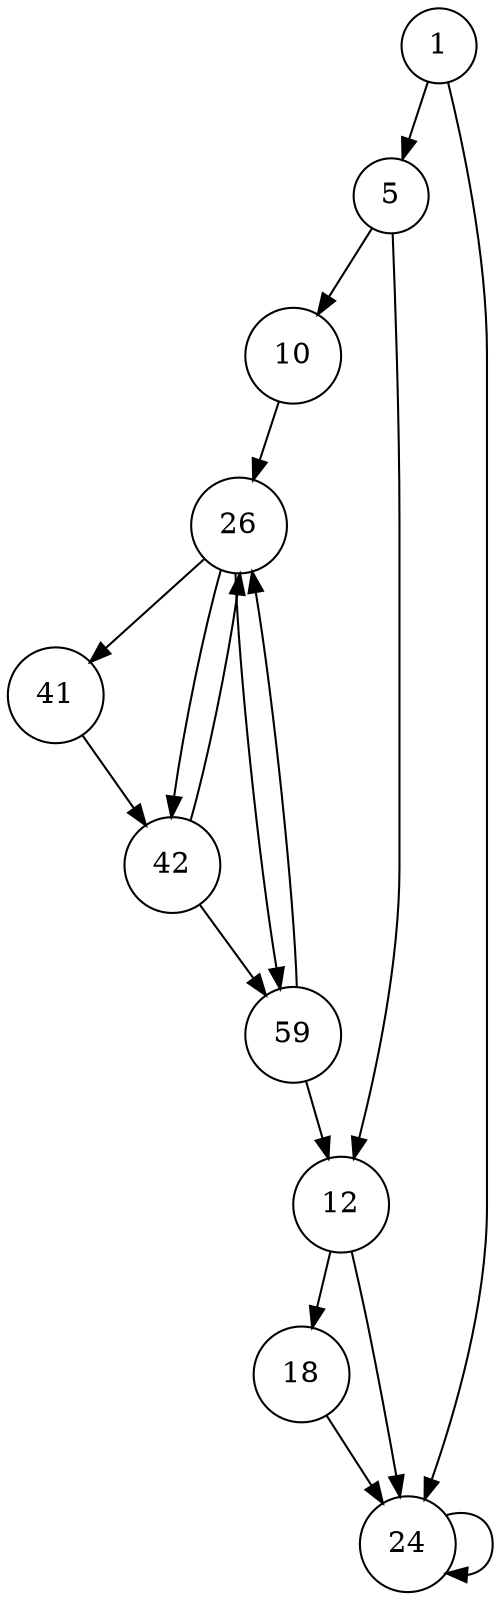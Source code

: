 digraph CFG {
    node[shape="circle"];
    
    1[label="1"];
    5[label="5"];
    10[label="10"];
    12[label="12"];
    18[label="18"];
    24[label="24"];
    26[label="26"];
    41[label="41"];
    42[label="42"];
    59[label="59"];
    
    1 -> 24;
    1 -> 5;
    
    5 -> 12;
    5 -> 10;
    
    10 -> 26;
    
    12 -> 24;
    12 -> 18;
    
    18 -> 24;
    
    24 -> 24;
    
    26 -> 41;
    26 -> 42;
    26 -> 59;
    
    41 -> 42;
    
    42 -> 59;
    42 -> 26;
    
    59 -> 12;
    59 -> 26;
}